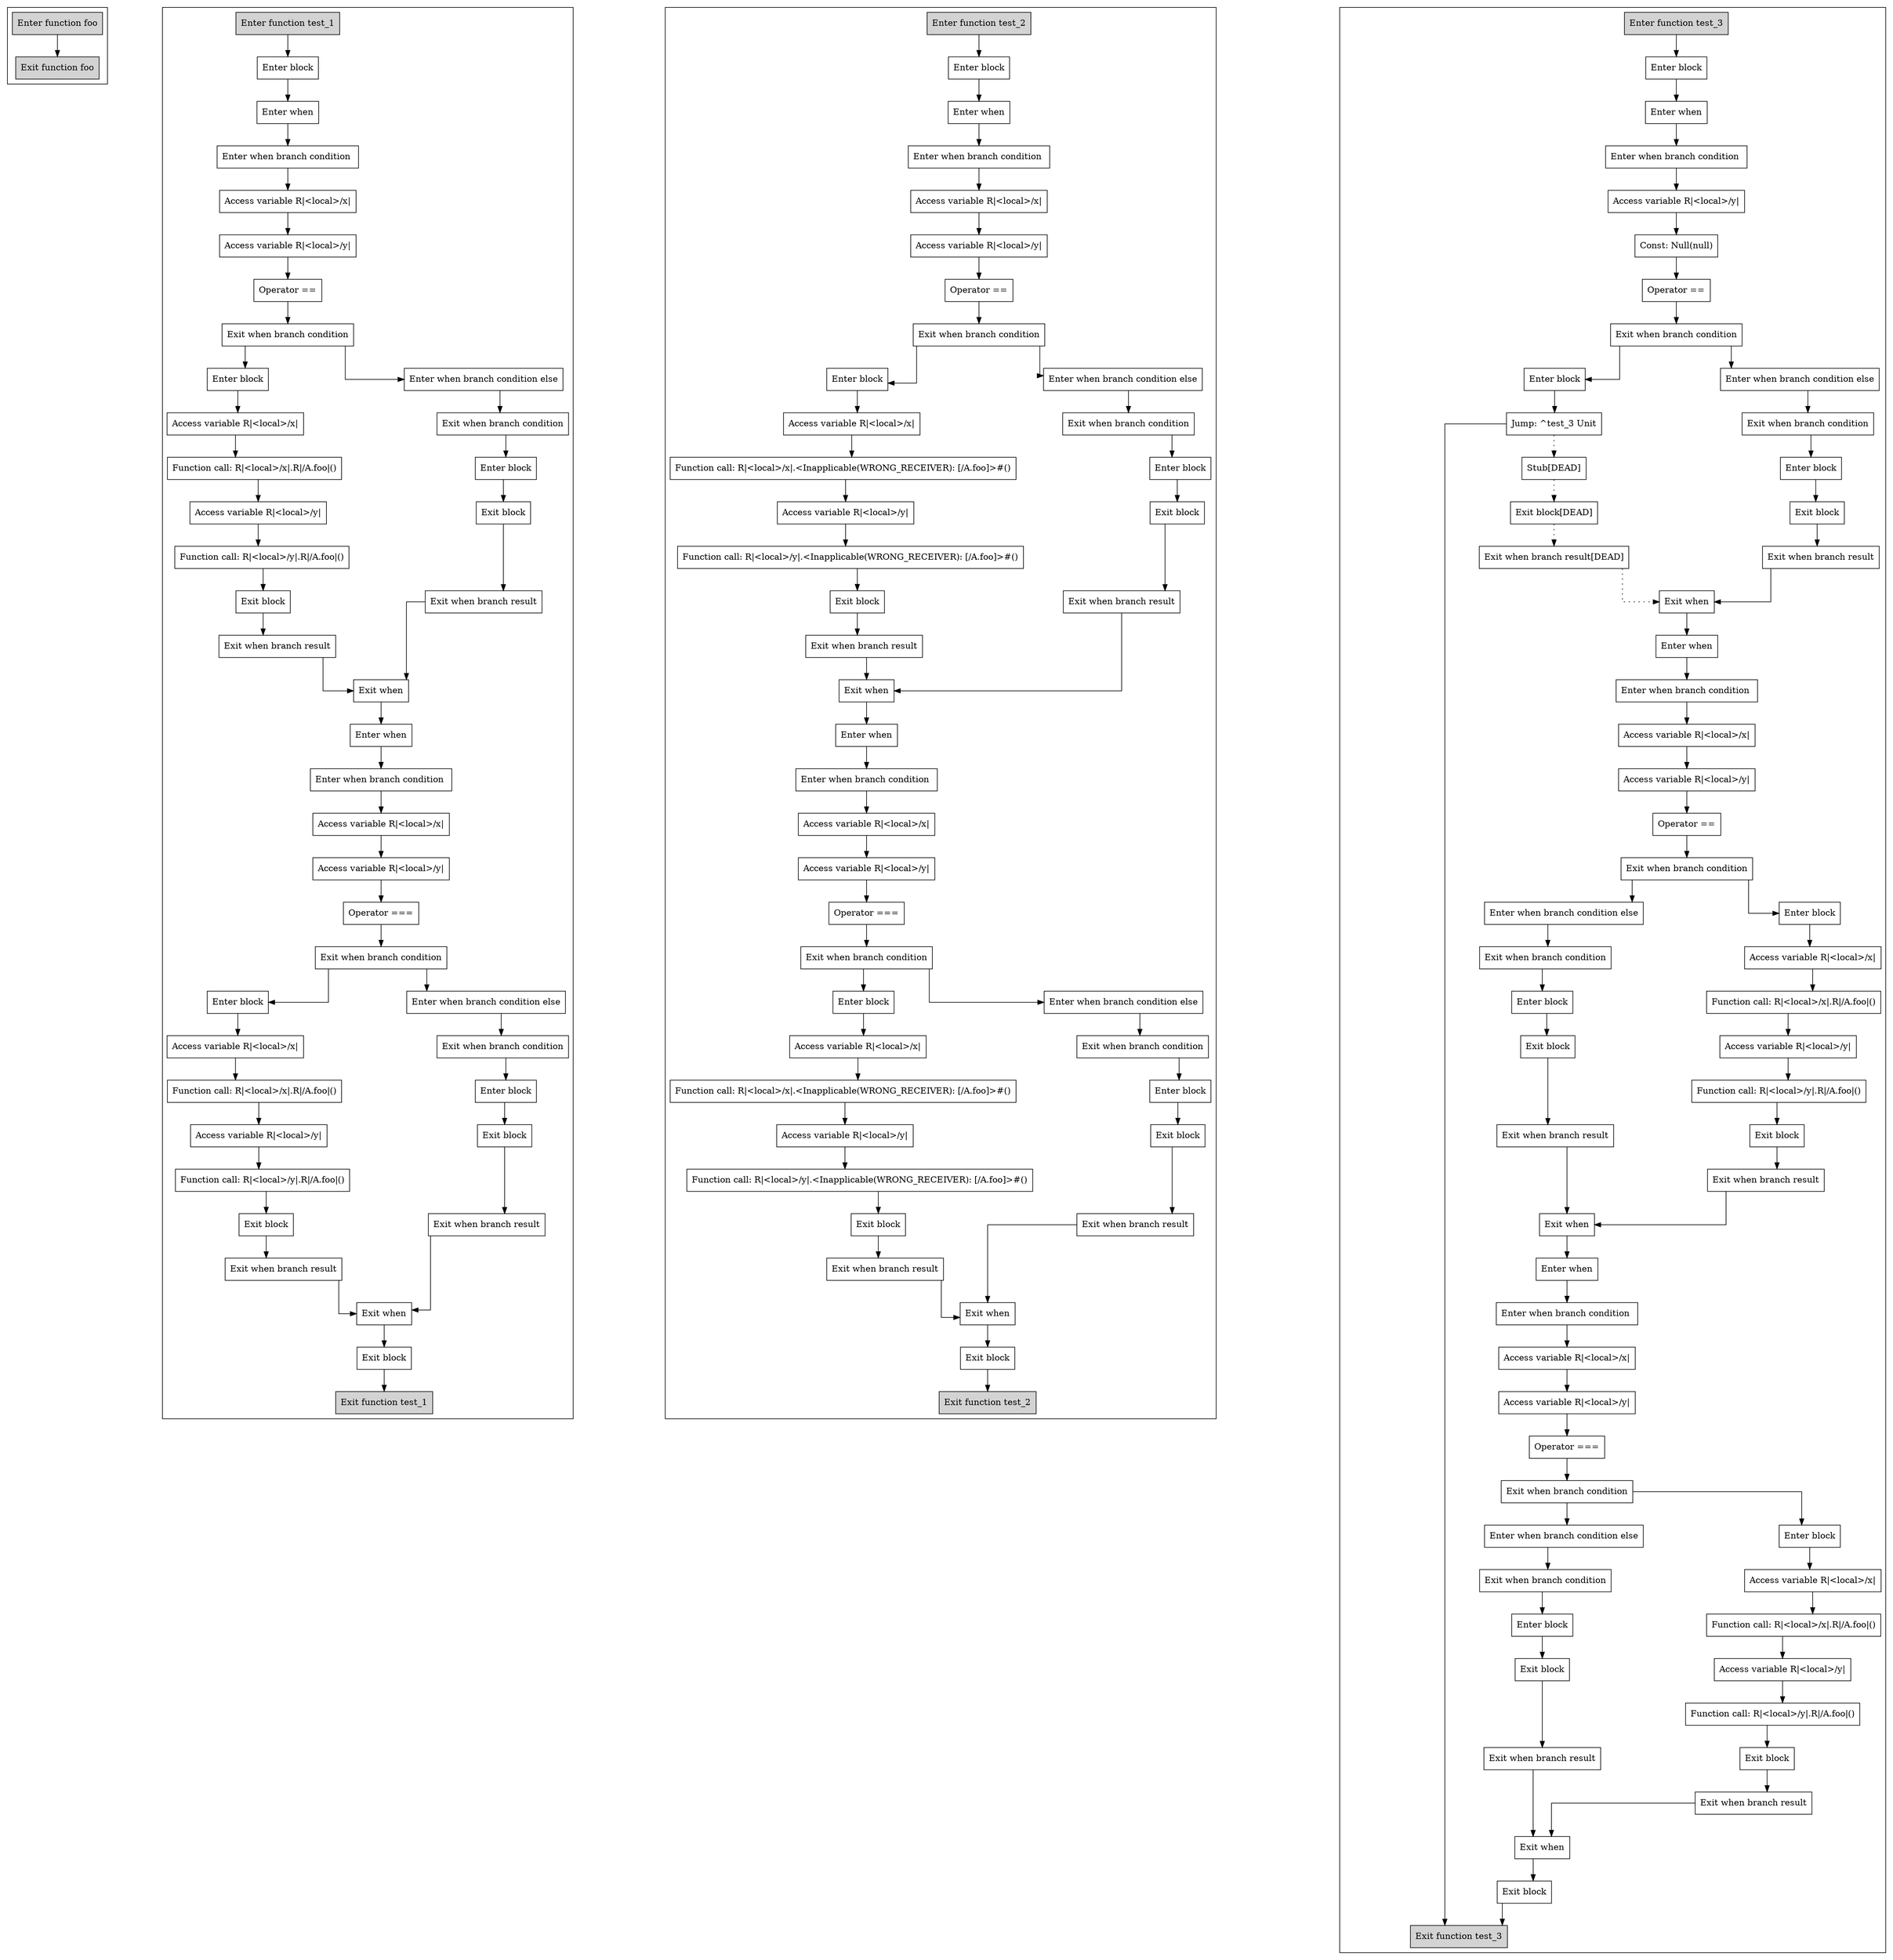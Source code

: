 digraph equalsAndIdentity_kt {
graph [splines=ortho, nodesep=3]

subgraph cluster_foo {
  0 [shape=box label="Enter function foo" style="filled"];
  1 [shape=box label="Exit function foo" style="filled"];

  0 -> {1};
}

subgraph cluster_test_1 {
  2 [shape=box label="Enter function test_1" style="filled"];
  3 [shape=box label="Enter block"];
  4 [shape=box label="Enter when"];
  5 [shape=box label="Enter when branch condition "];
  6 [shape=box label="Access variable R|<local>/x|"];
  7 [shape=box label="Access variable R|<local>/y|"];
  8 [shape=box label="Operator =="];
  9 [shape=box label="Exit when branch condition"];
  10 [shape=box label="Enter block"];
  11 [shape=box label="Access variable R|<local>/x|"];
  12 [shape=box label="Function call: R|<local>/x|.R|/A.foo|()"];
  13 [shape=box label="Access variable R|<local>/y|"];
  14 [shape=box label="Function call: R|<local>/y|.R|/A.foo|()"];
  15 [shape=box label="Exit block"];
  16 [shape=box label="Exit when branch result"];
  17 [shape=box label="Enter when branch condition else"];
  18 [shape=box label="Exit when branch condition"];
  19 [shape=box label="Enter block"];
  20 [shape=box label="Exit block"];
  21 [shape=box label="Exit when branch result"];
  22 [shape=box label="Exit when"];
  23 [shape=box label="Enter when"];
  24 [shape=box label="Enter when branch condition "];
  25 [shape=box label="Access variable R|<local>/x|"];
  26 [shape=box label="Access variable R|<local>/y|"];
  27 [shape=box label="Operator ==="];
  28 [shape=box label="Exit when branch condition"];
  29 [shape=box label="Enter block"];
  30 [shape=box label="Access variable R|<local>/x|"];
  31 [shape=box label="Function call: R|<local>/x|.R|/A.foo|()"];
  32 [shape=box label="Access variable R|<local>/y|"];
  33 [shape=box label="Function call: R|<local>/y|.R|/A.foo|()"];
  34 [shape=box label="Exit block"];
  35 [shape=box label="Exit when branch result"];
  36 [shape=box label="Enter when branch condition else"];
  37 [shape=box label="Exit when branch condition"];
  38 [shape=box label="Enter block"];
  39 [shape=box label="Exit block"];
  40 [shape=box label="Exit when branch result"];
  41 [shape=box label="Exit when"];
  42 [shape=box label="Exit block"];
  43 [shape=box label="Exit function test_1" style="filled"];

  2 -> {3};
  3 -> {4};
  4 -> {5};
  5 -> {6};
  6 -> {7};
  7 -> {8};
  8 -> {9};
  9 -> {10 17};
  10 -> {11};
  11 -> {12};
  12 -> {13};
  13 -> {14};
  14 -> {15};
  15 -> {16};
  16 -> {22};
  17 -> {18};
  18 -> {19};
  19 -> {20};
  20 -> {21};
  21 -> {22};
  22 -> {23};
  23 -> {24};
  24 -> {25};
  25 -> {26};
  26 -> {27};
  27 -> {28};
  28 -> {29 36};
  29 -> {30};
  30 -> {31};
  31 -> {32};
  32 -> {33};
  33 -> {34};
  34 -> {35};
  35 -> {41};
  36 -> {37};
  37 -> {38};
  38 -> {39};
  39 -> {40};
  40 -> {41};
  41 -> {42};
  42 -> {43};
}

subgraph cluster_test_2 {
  44 [shape=box label="Enter function test_2" style="filled"];
  45 [shape=box label="Enter block"];
  46 [shape=box label="Enter when"];
  47 [shape=box label="Enter when branch condition "];
  48 [shape=box label="Access variable R|<local>/x|"];
  49 [shape=box label="Access variable R|<local>/y|"];
  50 [shape=box label="Operator =="];
  51 [shape=box label="Exit when branch condition"];
  52 [shape=box label="Enter block"];
  53 [shape=box label="Access variable R|<local>/x|"];
  54 [shape=box label="Function call: R|<local>/x|.<Inapplicable(WRONG_RECEIVER): [/A.foo]>#()"];
  55 [shape=box label="Access variable R|<local>/y|"];
  56 [shape=box label="Function call: R|<local>/y|.<Inapplicable(WRONG_RECEIVER): [/A.foo]>#()"];
  57 [shape=box label="Exit block"];
  58 [shape=box label="Exit when branch result"];
  59 [shape=box label="Enter when branch condition else"];
  60 [shape=box label="Exit when branch condition"];
  61 [shape=box label="Enter block"];
  62 [shape=box label="Exit block"];
  63 [shape=box label="Exit when branch result"];
  64 [shape=box label="Exit when"];
  65 [shape=box label="Enter when"];
  66 [shape=box label="Enter when branch condition "];
  67 [shape=box label="Access variable R|<local>/x|"];
  68 [shape=box label="Access variable R|<local>/y|"];
  69 [shape=box label="Operator ==="];
  70 [shape=box label="Exit when branch condition"];
  71 [shape=box label="Enter block"];
  72 [shape=box label="Access variable R|<local>/x|"];
  73 [shape=box label="Function call: R|<local>/x|.<Inapplicable(WRONG_RECEIVER): [/A.foo]>#()"];
  74 [shape=box label="Access variable R|<local>/y|"];
  75 [shape=box label="Function call: R|<local>/y|.<Inapplicable(WRONG_RECEIVER): [/A.foo]>#()"];
  76 [shape=box label="Exit block"];
  77 [shape=box label="Exit when branch result"];
  78 [shape=box label="Enter when branch condition else"];
  79 [shape=box label="Exit when branch condition"];
  80 [shape=box label="Enter block"];
  81 [shape=box label="Exit block"];
  82 [shape=box label="Exit when branch result"];
  83 [shape=box label="Exit when"];
  84 [shape=box label="Exit block"];
  85 [shape=box label="Exit function test_2" style="filled"];

  44 -> {45};
  45 -> {46};
  46 -> {47};
  47 -> {48};
  48 -> {49};
  49 -> {50};
  50 -> {51};
  51 -> {52 59};
  52 -> {53};
  53 -> {54};
  54 -> {55};
  55 -> {56};
  56 -> {57};
  57 -> {58};
  58 -> {64};
  59 -> {60};
  60 -> {61};
  61 -> {62};
  62 -> {63};
  63 -> {64};
  64 -> {65};
  65 -> {66};
  66 -> {67};
  67 -> {68};
  68 -> {69};
  69 -> {70};
  70 -> {71 78};
  71 -> {72};
  72 -> {73};
  73 -> {74};
  74 -> {75};
  75 -> {76};
  76 -> {77};
  77 -> {83};
  78 -> {79};
  79 -> {80};
  80 -> {81};
  81 -> {82};
  82 -> {83};
  83 -> {84};
  84 -> {85};
}

subgraph cluster_test_3 {
  86 [shape=box label="Enter function test_3" style="filled"];
  87 [shape=box label="Enter block"];
  88 [shape=box label="Enter when"];
  89 [shape=box label="Enter when branch condition "];
  90 [shape=box label="Access variable R|<local>/y|"];
  91 [shape=box label="Const: Null(null)"];
  92 [shape=box label="Operator =="];
  93 [shape=box label="Exit when branch condition"];
  94 [shape=box label="Enter block"];
  95 [shape=box label="Jump: ^test_3 Unit"];
  96 [shape=box label="Stub[DEAD]"];
  97 [shape=box label="Exit block[DEAD]"];
  98 [shape=box label="Exit when branch result[DEAD]"];
  99 [shape=box label="Enter when branch condition else"];
  100 [shape=box label="Exit when branch condition"];
  101 [shape=box label="Enter block"];
  102 [shape=box label="Exit block"];
  103 [shape=box label="Exit when branch result"];
  104 [shape=box label="Exit when"];
  105 [shape=box label="Enter when"];
  106 [shape=box label="Enter when branch condition "];
  107 [shape=box label="Access variable R|<local>/x|"];
  108 [shape=box label="Access variable R|<local>/y|"];
  109 [shape=box label="Operator =="];
  110 [shape=box label="Exit when branch condition"];
  111 [shape=box label="Enter block"];
  112 [shape=box label="Access variable R|<local>/x|"];
  113 [shape=box label="Function call: R|<local>/x|.R|/A.foo|()"];
  114 [shape=box label="Access variable R|<local>/y|"];
  115 [shape=box label="Function call: R|<local>/y|.R|/A.foo|()"];
  116 [shape=box label="Exit block"];
  117 [shape=box label="Exit when branch result"];
  118 [shape=box label="Enter when branch condition else"];
  119 [shape=box label="Exit when branch condition"];
  120 [shape=box label="Enter block"];
  121 [shape=box label="Exit block"];
  122 [shape=box label="Exit when branch result"];
  123 [shape=box label="Exit when"];
  124 [shape=box label="Enter when"];
  125 [shape=box label="Enter when branch condition "];
  126 [shape=box label="Access variable R|<local>/x|"];
  127 [shape=box label="Access variable R|<local>/y|"];
  128 [shape=box label="Operator ==="];
  129 [shape=box label="Exit when branch condition"];
  130 [shape=box label="Enter block"];
  131 [shape=box label="Access variable R|<local>/x|"];
  132 [shape=box label="Function call: R|<local>/x|.R|/A.foo|()"];
  133 [shape=box label="Access variable R|<local>/y|"];
  134 [shape=box label="Function call: R|<local>/y|.R|/A.foo|()"];
  135 [shape=box label="Exit block"];
  136 [shape=box label="Exit when branch result"];
  137 [shape=box label="Enter when branch condition else"];
  138 [shape=box label="Exit when branch condition"];
  139 [shape=box label="Enter block"];
  140 [shape=box label="Exit block"];
  141 [shape=box label="Exit when branch result"];
  142 [shape=box label="Exit when"];
  143 [shape=box label="Exit block"];
  144 [shape=box label="Exit function test_3" style="filled"];

  86 -> {87};
  87 -> {88};
  88 -> {89};
  89 -> {90};
  90 -> {91};
  91 -> {92};
  92 -> {93};
  93 -> {94 99};
  94 -> {95};
  95 -> {144};
  95 -> {96} [style=dotted];
  96 -> {97} [style=dotted];
  97 -> {98} [style=dotted];
  98 -> {104} [style=dotted];
  99 -> {100};
  100 -> {101};
  101 -> {102};
  102 -> {103};
  103 -> {104};
  104 -> {105};
  105 -> {106};
  106 -> {107};
  107 -> {108};
  108 -> {109};
  109 -> {110};
  110 -> {111 118};
  111 -> {112};
  112 -> {113};
  113 -> {114};
  114 -> {115};
  115 -> {116};
  116 -> {117};
  117 -> {123};
  118 -> {119};
  119 -> {120};
  120 -> {121};
  121 -> {122};
  122 -> {123};
  123 -> {124};
  124 -> {125};
  125 -> {126};
  126 -> {127};
  127 -> {128};
  128 -> {129};
  129 -> {130 137};
  130 -> {131};
  131 -> {132};
  132 -> {133};
  133 -> {134};
  134 -> {135};
  135 -> {136};
  136 -> {142};
  137 -> {138};
  138 -> {139};
  139 -> {140};
  140 -> {141};
  141 -> {142};
  142 -> {143};
  143 -> {144};
}

}
